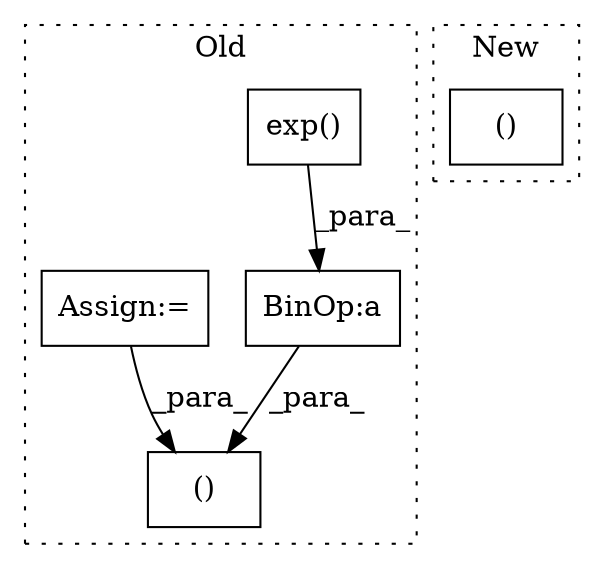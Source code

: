 digraph G {
subgraph cluster0 {
1 [label="exp()" a="75" s="1265,1284" l="10,1" shape="box"];
3 [label="()" a="54" s="1692" l="13" shape="box"];
4 [label="Assign:=" a="68" s="1635" l="3" shape="box"];
5 [label="BinOp:a" a="82" s="1603" l="3" shape="box"];
label = "Old";
style="dotted";
}
subgraph cluster1 {
2 [label="()" a="54" s="1767" l="22" shape="box"];
label = "New";
style="dotted";
}
1 -> 5 [label="_para_"];
4 -> 3 [label="_para_"];
5 -> 3 [label="_para_"];
}